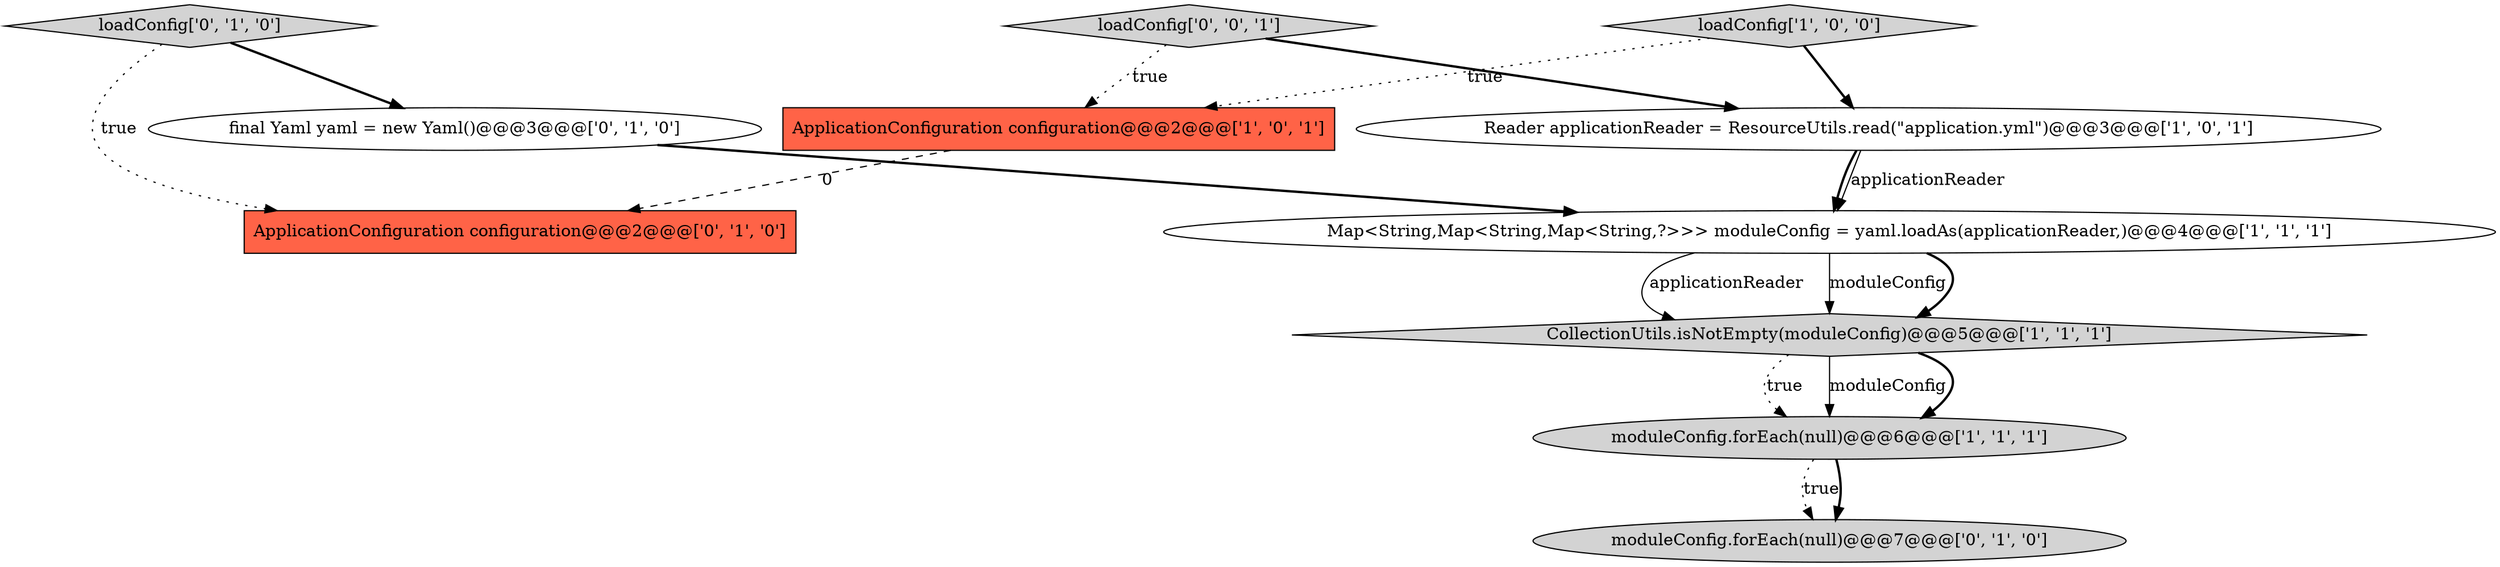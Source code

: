 digraph {
5 [style = filled, label = "ApplicationConfiguration configuration@@@2@@@['1', '0', '1']", fillcolor = tomato, shape = box image = "AAA0AAABBB1BBB"];
3 [style = filled, label = "loadConfig['1', '0', '0']", fillcolor = lightgray, shape = diamond image = "AAA0AAABBB1BBB"];
9 [style = filled, label = "ApplicationConfiguration configuration@@@2@@@['0', '1', '0']", fillcolor = tomato, shape = box image = "AAA1AAABBB2BBB"];
6 [style = filled, label = "final Yaml yaml = new Yaml()@@@3@@@['0', '1', '0']", fillcolor = white, shape = ellipse image = "AAA1AAABBB2BBB"];
0 [style = filled, label = "Reader applicationReader = ResourceUtils.read(\"application.yml\")@@@3@@@['1', '0', '1']", fillcolor = white, shape = ellipse image = "AAA0AAABBB1BBB"];
8 [style = filled, label = "loadConfig['0', '1', '0']", fillcolor = lightgray, shape = diamond image = "AAA0AAABBB2BBB"];
1 [style = filled, label = "moduleConfig.forEach(null)@@@6@@@['1', '1', '1']", fillcolor = lightgray, shape = ellipse image = "AAA0AAABBB1BBB"];
10 [style = filled, label = "loadConfig['0', '0', '1']", fillcolor = lightgray, shape = diamond image = "AAA0AAABBB3BBB"];
2 [style = filled, label = "CollectionUtils.isNotEmpty(moduleConfig)@@@5@@@['1', '1', '1']", fillcolor = lightgray, shape = diamond image = "AAA0AAABBB1BBB"];
4 [style = filled, label = "Map<String,Map<String,Map<String,?>>> moduleConfig = yaml.loadAs(applicationReader,)@@@4@@@['1', '1', '1']", fillcolor = white, shape = ellipse image = "AAA0AAABBB1BBB"];
7 [style = filled, label = "moduleConfig.forEach(null)@@@7@@@['0', '1', '0']", fillcolor = lightgray, shape = ellipse image = "AAA0AAABBB2BBB"];
0->4 [style = solid, label="applicationReader"];
2->1 [style = dotted, label="true"];
1->7 [style = dotted, label="true"];
10->5 [style = dotted, label="true"];
1->7 [style = bold, label=""];
0->4 [style = bold, label=""];
4->2 [style = solid, label="applicationReader"];
8->6 [style = bold, label=""];
6->4 [style = bold, label=""];
3->5 [style = dotted, label="true"];
2->1 [style = solid, label="moduleConfig"];
3->0 [style = bold, label=""];
2->1 [style = bold, label=""];
4->2 [style = solid, label="moduleConfig"];
5->9 [style = dashed, label="0"];
10->0 [style = bold, label=""];
4->2 [style = bold, label=""];
8->9 [style = dotted, label="true"];
}
